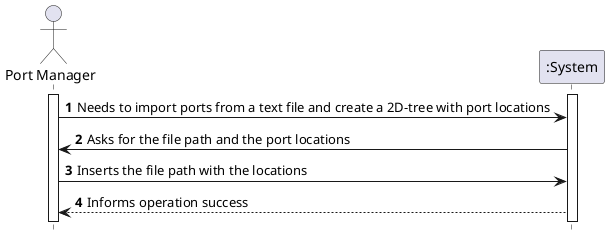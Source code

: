 @startuml
autonumber
hide footbox

actor "Port Manager" as PORTMANAGER
participant ":System" as SYSTEM
activate SYSTEM
activate PORTMANAGER

PORTMANAGER -> SYSTEM : Needs to import ports from a text file and create a 2D-tree with port locations

SYSTEM -> PORTMANAGER: Asks for the file path and the port locations

PORTMANAGER -> SYSTEM : Inserts the file path with the locations

SYSTEM --> PORTMANAGER : Informs operation success


@enduml
